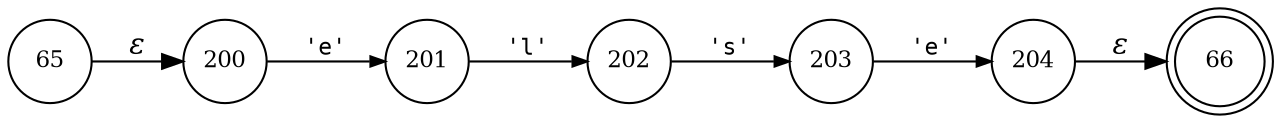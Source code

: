 digraph ATN {
rankdir=LR;
s66[fontsize=11, label="66", shape=doublecircle, fixedsize=true, width=.6];
s65[fontsize=11,label="65", shape=circle, fixedsize=true, width=.55, peripheries=1];
s200[fontsize=11,label="200", shape=circle, fixedsize=true, width=.55, peripheries=1];
s201[fontsize=11,label="201", shape=circle, fixedsize=true, width=.55, peripheries=1];
s202[fontsize=11,label="202", shape=circle, fixedsize=true, width=.55, peripheries=1];
s203[fontsize=11,label="203", shape=circle, fixedsize=true, width=.55, peripheries=1];
s204[fontsize=11,label="204", shape=circle, fixedsize=true, width=.55, peripheries=1];
s65 -> s200 [fontname="Times-Italic", label="&epsilon;"];
s200 -> s201 [fontsize=11, fontname="Courier", arrowsize=.7, label = "'e'", arrowhead = normal];
s201 -> s202 [fontsize=11, fontname="Courier", arrowsize=.7, label = "'l'", arrowhead = normal];
s202 -> s203 [fontsize=11, fontname="Courier", arrowsize=.7, label = "'s'", arrowhead = normal];
s203 -> s204 [fontsize=11, fontname="Courier", arrowsize=.7, label = "'e'", arrowhead = normal];
s204 -> s66 [fontname="Times-Italic", label="&epsilon;"];
}